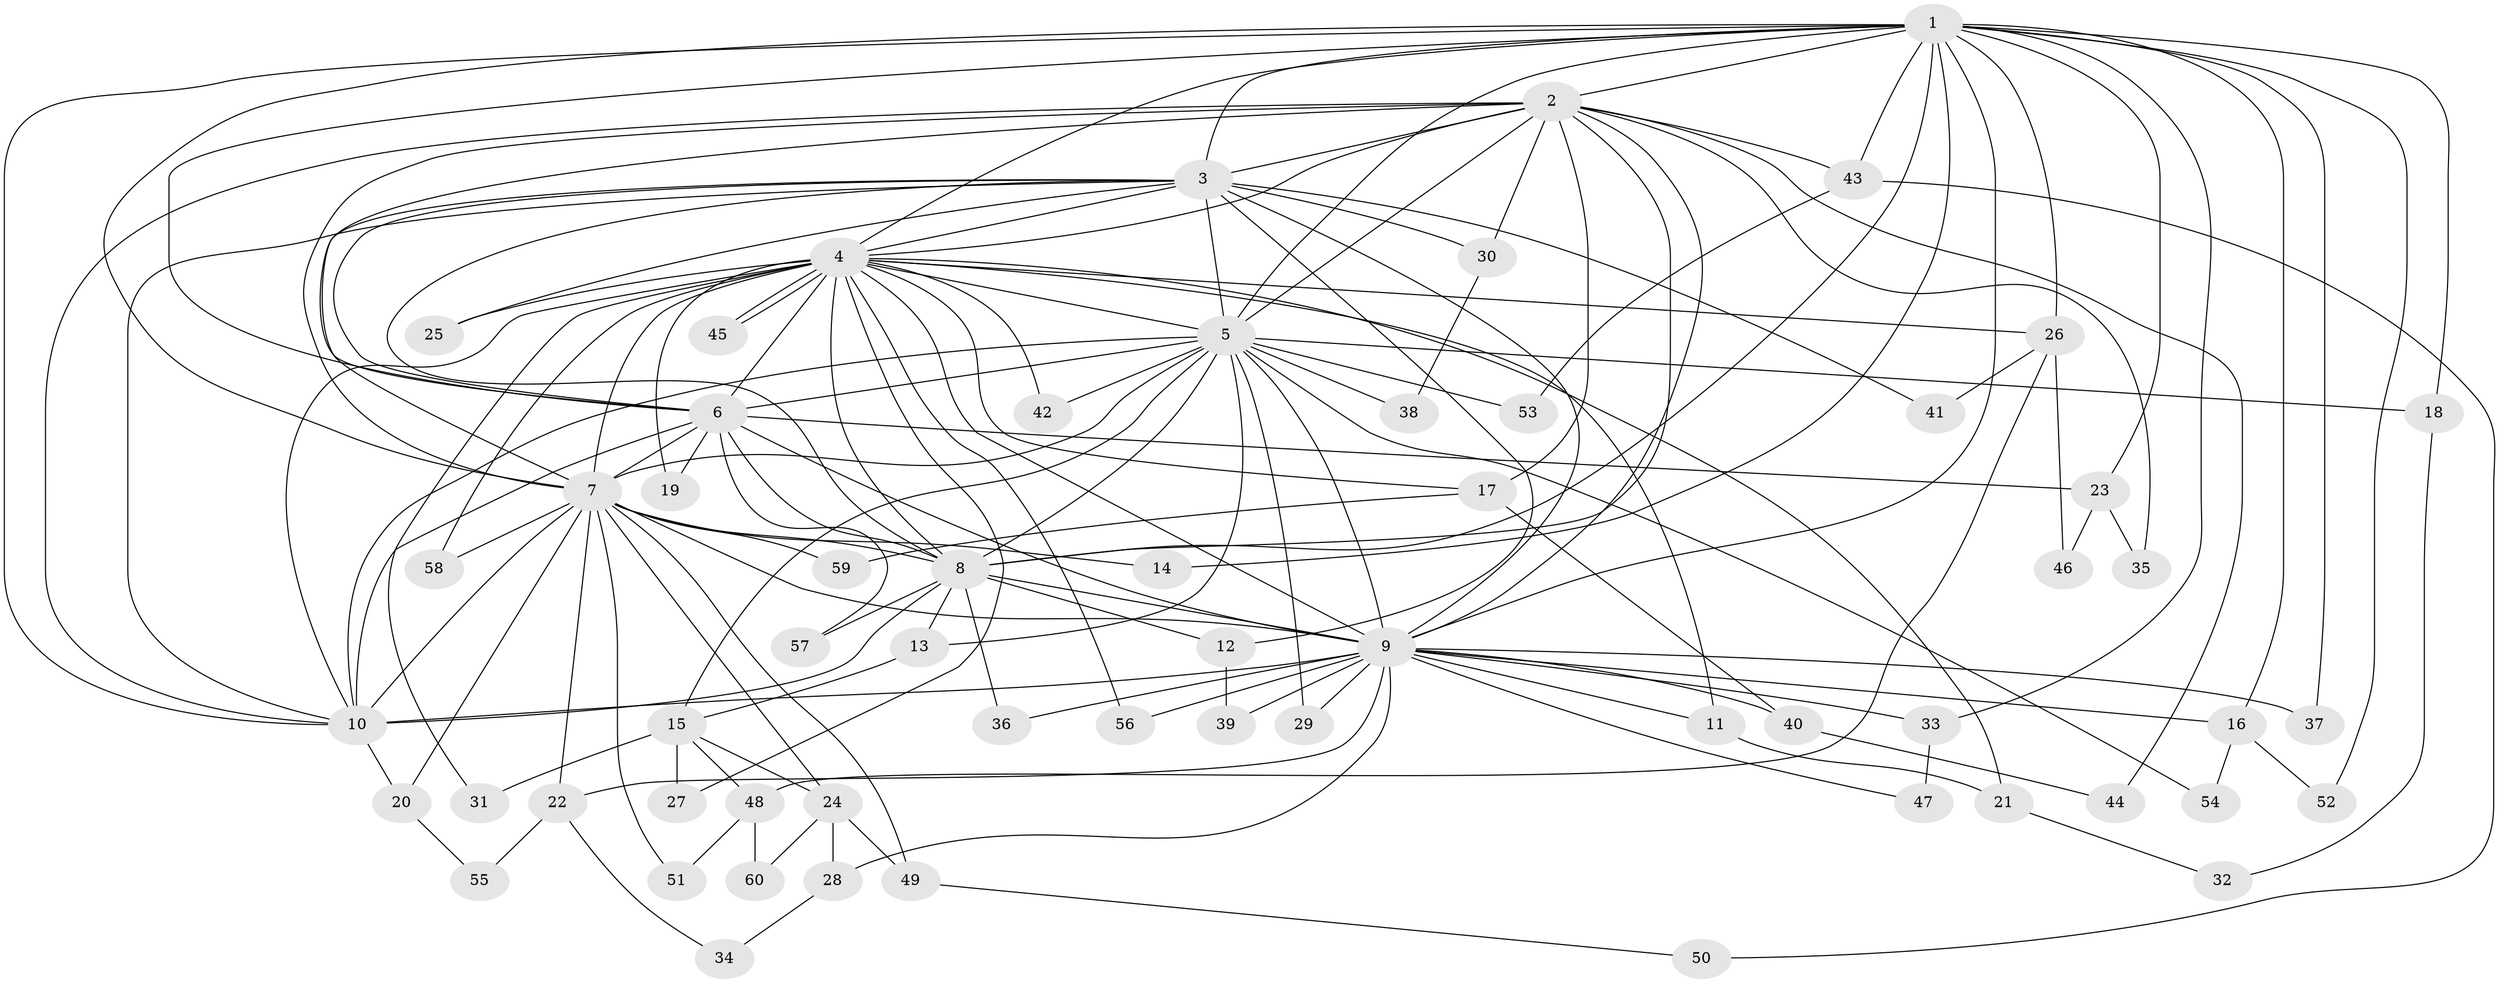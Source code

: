 // Generated by graph-tools (version 1.1) at 2025/49/03/09/25 03:49:41]
// undirected, 60 vertices, 145 edges
graph export_dot {
graph [start="1"]
  node [color=gray90,style=filled];
  1;
  2;
  3;
  4;
  5;
  6;
  7;
  8;
  9;
  10;
  11;
  12;
  13;
  14;
  15;
  16;
  17;
  18;
  19;
  20;
  21;
  22;
  23;
  24;
  25;
  26;
  27;
  28;
  29;
  30;
  31;
  32;
  33;
  34;
  35;
  36;
  37;
  38;
  39;
  40;
  41;
  42;
  43;
  44;
  45;
  46;
  47;
  48;
  49;
  50;
  51;
  52;
  53;
  54;
  55;
  56;
  57;
  58;
  59;
  60;
  1 -- 2;
  1 -- 3;
  1 -- 4;
  1 -- 5;
  1 -- 6;
  1 -- 7;
  1 -- 8;
  1 -- 9;
  1 -- 10;
  1 -- 14;
  1 -- 16;
  1 -- 18;
  1 -- 23;
  1 -- 26;
  1 -- 33;
  1 -- 37;
  1 -- 43;
  1 -- 52;
  2 -- 3;
  2 -- 4;
  2 -- 5;
  2 -- 6;
  2 -- 7;
  2 -- 8;
  2 -- 9;
  2 -- 10;
  2 -- 17;
  2 -- 30;
  2 -- 35;
  2 -- 43;
  2 -- 44;
  3 -- 4;
  3 -- 5;
  3 -- 6;
  3 -- 7;
  3 -- 8;
  3 -- 9;
  3 -- 10;
  3 -- 12;
  3 -- 25;
  3 -- 30;
  3 -- 41;
  4 -- 5;
  4 -- 6;
  4 -- 7;
  4 -- 8;
  4 -- 9;
  4 -- 10;
  4 -- 11;
  4 -- 17;
  4 -- 19;
  4 -- 21;
  4 -- 25;
  4 -- 26;
  4 -- 27;
  4 -- 31;
  4 -- 42;
  4 -- 45;
  4 -- 45;
  4 -- 56;
  4 -- 58;
  5 -- 6;
  5 -- 7;
  5 -- 8;
  5 -- 9;
  5 -- 10;
  5 -- 13;
  5 -- 15;
  5 -- 18;
  5 -- 29;
  5 -- 38;
  5 -- 42;
  5 -- 53;
  5 -- 54;
  6 -- 7;
  6 -- 8;
  6 -- 9;
  6 -- 10;
  6 -- 19;
  6 -- 23;
  6 -- 57;
  7 -- 8;
  7 -- 9;
  7 -- 10;
  7 -- 14;
  7 -- 20;
  7 -- 22;
  7 -- 24;
  7 -- 49;
  7 -- 51;
  7 -- 58;
  7 -- 59;
  8 -- 9;
  8 -- 10;
  8 -- 12;
  8 -- 13;
  8 -- 36;
  8 -- 57;
  9 -- 10;
  9 -- 11;
  9 -- 16;
  9 -- 22;
  9 -- 28;
  9 -- 29;
  9 -- 33;
  9 -- 36;
  9 -- 37;
  9 -- 39;
  9 -- 40;
  9 -- 47;
  9 -- 56;
  10 -- 20;
  11 -- 21;
  12 -- 39;
  13 -- 15;
  15 -- 24;
  15 -- 27;
  15 -- 31;
  15 -- 48;
  16 -- 52;
  16 -- 54;
  17 -- 40;
  17 -- 59;
  18 -- 32;
  20 -- 55;
  21 -- 32;
  22 -- 34;
  22 -- 55;
  23 -- 35;
  23 -- 46;
  24 -- 28;
  24 -- 49;
  24 -- 60;
  26 -- 41;
  26 -- 46;
  26 -- 48;
  28 -- 34;
  30 -- 38;
  33 -- 47;
  40 -- 44;
  43 -- 50;
  43 -- 53;
  48 -- 51;
  48 -- 60;
  49 -- 50;
}
